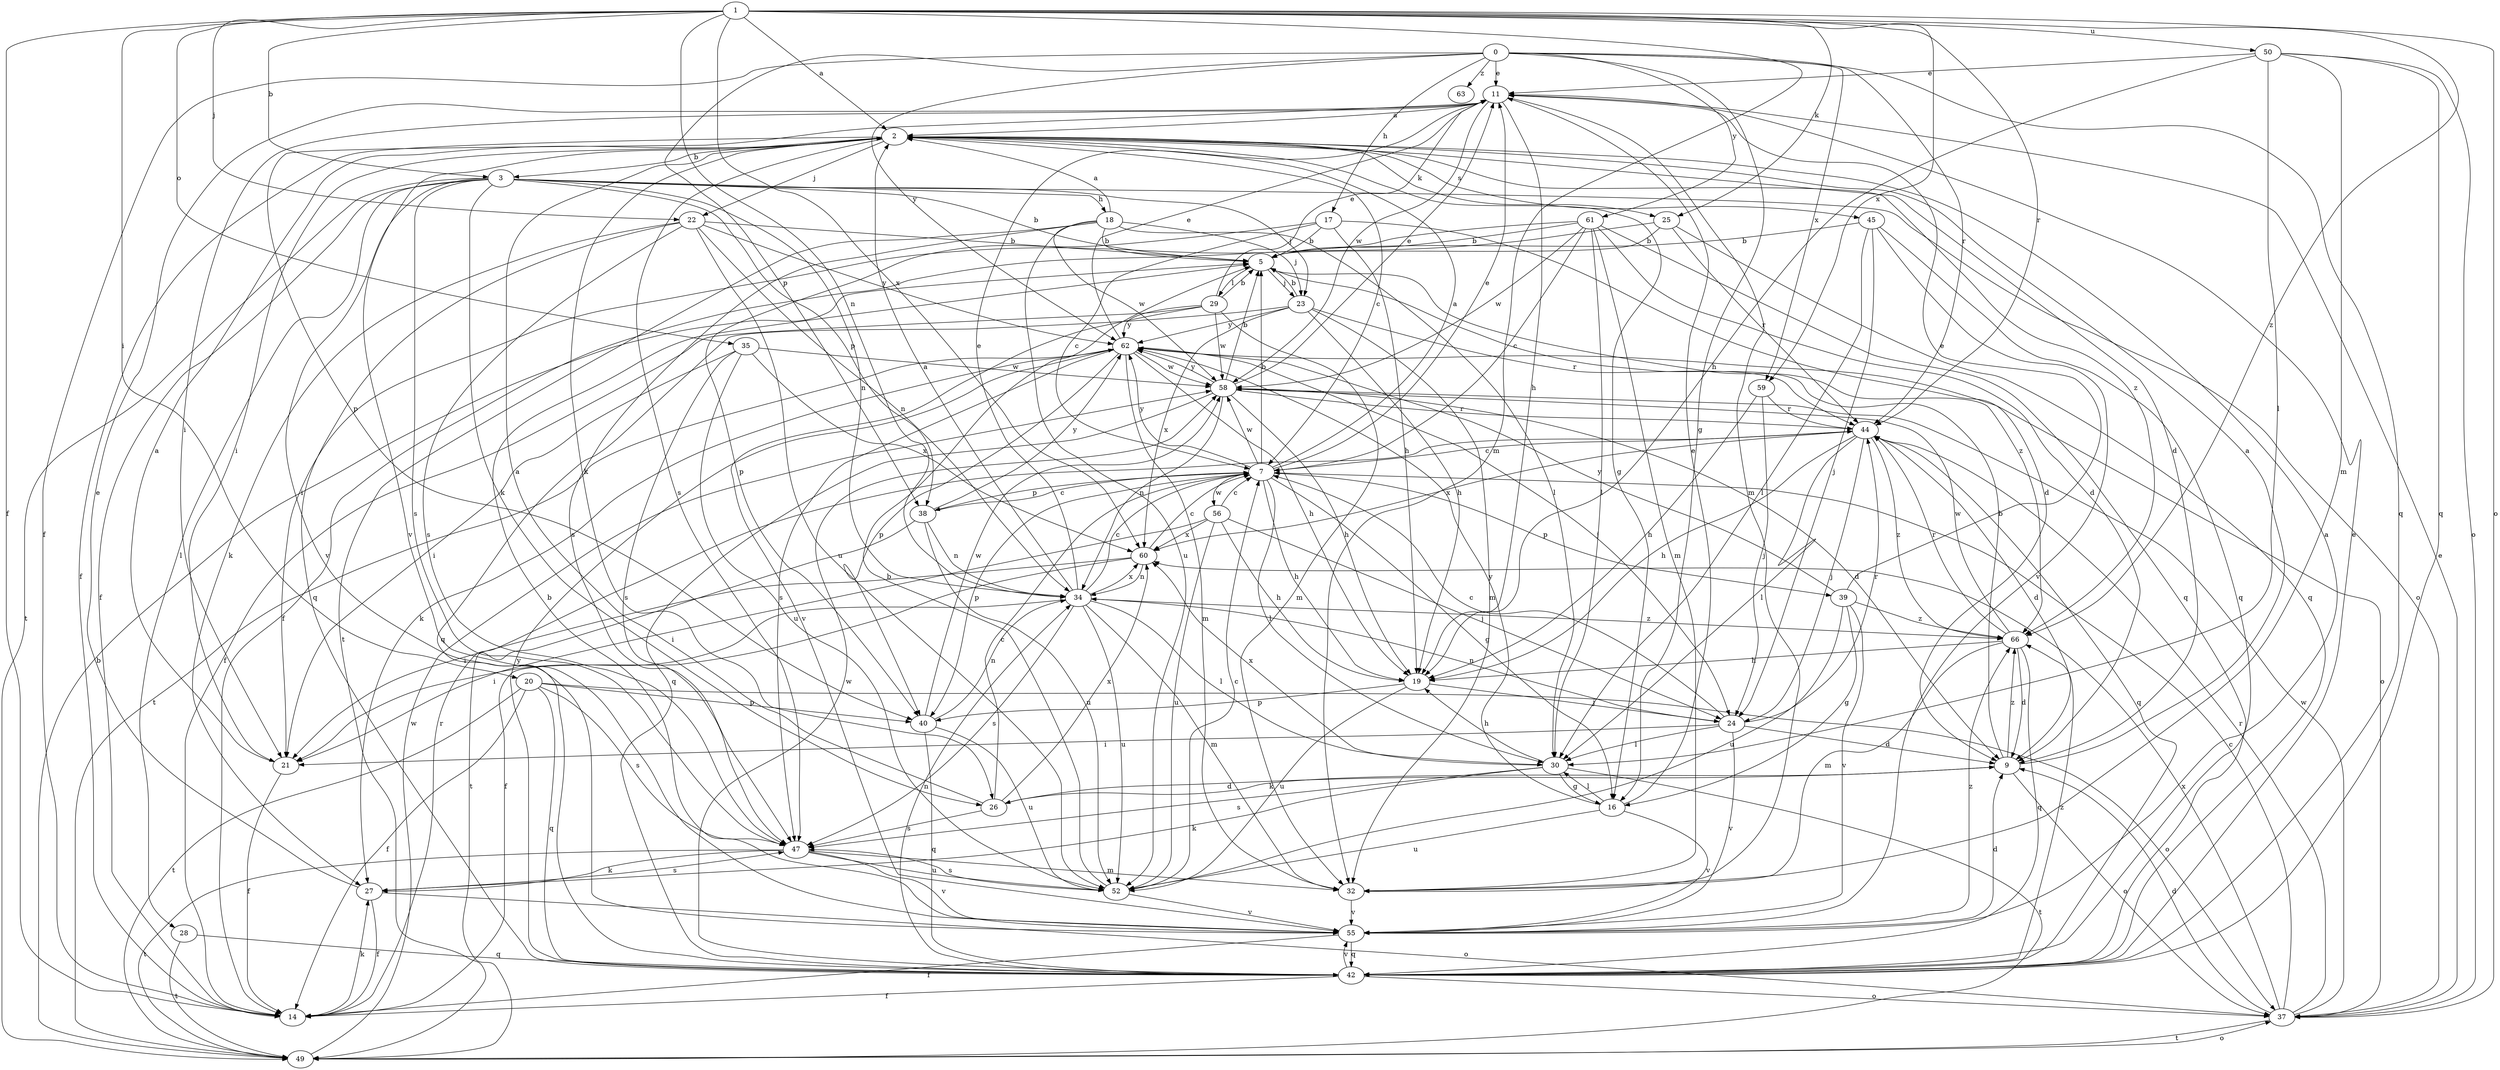 strict digraph  {
0;
1;
2;
3;
5;
7;
9;
11;
14;
16;
17;
18;
19;
20;
21;
22;
23;
24;
25;
26;
27;
28;
29;
30;
32;
34;
35;
37;
38;
39;
40;
42;
44;
45;
47;
49;
50;
52;
55;
56;
58;
59;
60;
61;
62;
63;
66;
0 -> 11  [label=e];
0 -> 14  [label=f];
0 -> 16  [label=g];
0 -> 17  [label=h];
0 -> 38  [label=p];
0 -> 42  [label=q];
0 -> 44  [label=r];
0 -> 59  [label=x];
0 -> 61  [label=y];
0 -> 62  [label=y];
0 -> 63  [label=z];
1 -> 2  [label=a];
1 -> 3  [label=b];
1 -> 14  [label=f];
1 -> 20  [label=i];
1 -> 22  [label=j];
1 -> 25  [label=k];
1 -> 32  [label=m];
1 -> 34  [label=n];
1 -> 35  [label=o];
1 -> 37  [label=o];
1 -> 44  [label=r];
1 -> 50  [label=u];
1 -> 59  [label=x];
1 -> 60  [label=x];
1 -> 66  [label=z];
2 -> 3  [label=b];
2 -> 7  [label=c];
2 -> 9  [label=d];
2 -> 14  [label=f];
2 -> 16  [label=g];
2 -> 21  [label=i];
2 -> 22  [label=j];
2 -> 25  [label=k];
2 -> 26  [label=k];
2 -> 45  [label=s];
2 -> 47  [label=s];
2 -> 55  [label=v];
2 -> 66  [label=z];
3 -> 5  [label=b];
3 -> 14  [label=f];
3 -> 18  [label=h];
3 -> 23  [label=j];
3 -> 26  [label=k];
3 -> 28  [label=l];
3 -> 34  [label=n];
3 -> 37  [label=o];
3 -> 38  [label=p];
3 -> 47  [label=s];
3 -> 49  [label=t];
3 -> 55  [label=v];
5 -> 23  [label=j];
5 -> 29  [label=l];
5 -> 66  [label=z];
7 -> 2  [label=a];
7 -> 5  [label=b];
7 -> 11  [label=e];
7 -> 16  [label=g];
7 -> 19  [label=h];
7 -> 30  [label=l];
7 -> 38  [label=p];
7 -> 39  [label=p];
7 -> 40  [label=p];
7 -> 56  [label=w];
7 -> 58  [label=w];
7 -> 62  [label=y];
9 -> 2  [label=a];
9 -> 5  [label=b];
9 -> 26  [label=k];
9 -> 37  [label=o];
9 -> 66  [label=z];
11 -> 2  [label=a];
11 -> 19  [label=h];
11 -> 21  [label=i];
11 -> 32  [label=m];
11 -> 40  [label=p];
11 -> 58  [label=w];
14 -> 27  [label=k];
14 -> 44  [label=r];
16 -> 11  [label=e];
16 -> 30  [label=l];
16 -> 52  [label=u];
16 -> 55  [label=v];
16 -> 62  [label=y];
17 -> 5  [label=b];
17 -> 7  [label=c];
17 -> 9  [label=d];
17 -> 19  [label=h];
17 -> 40  [label=p];
18 -> 2  [label=a];
18 -> 5  [label=b];
18 -> 23  [label=j];
18 -> 30  [label=l];
18 -> 47  [label=s];
18 -> 49  [label=t];
18 -> 52  [label=u];
18 -> 58  [label=w];
19 -> 24  [label=j];
19 -> 40  [label=p];
19 -> 52  [label=u];
20 -> 14  [label=f];
20 -> 37  [label=o];
20 -> 40  [label=p];
20 -> 42  [label=q];
20 -> 47  [label=s];
20 -> 49  [label=t];
21 -> 2  [label=a];
21 -> 14  [label=f];
22 -> 5  [label=b];
22 -> 27  [label=k];
22 -> 34  [label=n];
22 -> 42  [label=q];
22 -> 47  [label=s];
22 -> 52  [label=u];
22 -> 62  [label=y];
23 -> 5  [label=b];
23 -> 19  [label=h];
23 -> 32  [label=m];
23 -> 42  [label=q];
23 -> 44  [label=r];
23 -> 60  [label=x];
23 -> 62  [label=y];
24 -> 7  [label=c];
24 -> 9  [label=d];
24 -> 21  [label=i];
24 -> 30  [label=l];
24 -> 34  [label=n];
24 -> 44  [label=r];
24 -> 55  [label=v];
25 -> 5  [label=b];
25 -> 14  [label=f];
25 -> 42  [label=q];
25 -> 44  [label=r];
26 -> 2  [label=a];
26 -> 7  [label=c];
26 -> 9  [label=d];
26 -> 47  [label=s];
26 -> 60  [label=x];
27 -> 11  [label=e];
27 -> 14  [label=f];
27 -> 37  [label=o];
27 -> 47  [label=s];
28 -> 42  [label=q];
28 -> 49  [label=t];
29 -> 5  [label=b];
29 -> 11  [label=e];
29 -> 14  [label=f];
29 -> 32  [label=m];
29 -> 55  [label=v];
29 -> 58  [label=w];
29 -> 62  [label=y];
30 -> 16  [label=g];
30 -> 19  [label=h];
30 -> 27  [label=k];
30 -> 47  [label=s];
30 -> 49  [label=t];
30 -> 60  [label=x];
32 -> 55  [label=v];
34 -> 2  [label=a];
34 -> 7  [label=c];
34 -> 11  [label=e];
34 -> 21  [label=i];
34 -> 30  [label=l];
34 -> 32  [label=m];
34 -> 47  [label=s];
34 -> 52  [label=u];
34 -> 60  [label=x];
34 -> 66  [label=z];
35 -> 21  [label=i];
35 -> 47  [label=s];
35 -> 52  [label=u];
35 -> 58  [label=w];
35 -> 60  [label=x];
37 -> 7  [label=c];
37 -> 9  [label=d];
37 -> 11  [label=e];
37 -> 44  [label=r];
37 -> 49  [label=t];
37 -> 58  [label=w];
37 -> 60  [label=x];
38 -> 7  [label=c];
38 -> 34  [label=n];
38 -> 49  [label=t];
38 -> 52  [label=u];
38 -> 62  [label=y];
39 -> 11  [label=e];
39 -> 16  [label=g];
39 -> 52  [label=u];
39 -> 55  [label=v];
39 -> 62  [label=y];
39 -> 66  [label=z];
40 -> 34  [label=n];
40 -> 42  [label=q];
40 -> 52  [label=u];
40 -> 58  [label=w];
42 -> 11  [label=e];
42 -> 14  [label=f];
42 -> 34  [label=n];
42 -> 37  [label=o];
42 -> 55  [label=v];
42 -> 58  [label=w];
42 -> 62  [label=y];
42 -> 66  [label=z];
44 -> 7  [label=c];
44 -> 9  [label=d];
44 -> 19  [label=h];
44 -> 24  [label=j];
44 -> 30  [label=l];
44 -> 42  [label=q];
44 -> 60  [label=x];
44 -> 66  [label=z];
45 -> 5  [label=b];
45 -> 24  [label=j];
45 -> 30  [label=l];
45 -> 42  [label=q];
45 -> 55  [label=v];
47 -> 27  [label=k];
47 -> 32  [label=m];
47 -> 49  [label=t];
47 -> 52  [label=u];
47 -> 55  [label=v];
49 -> 5  [label=b];
49 -> 37  [label=o];
49 -> 58  [label=w];
50 -> 11  [label=e];
50 -> 19  [label=h];
50 -> 30  [label=l];
50 -> 32  [label=m];
50 -> 37  [label=o];
50 -> 42  [label=q];
52 -> 5  [label=b];
52 -> 7  [label=c];
52 -> 47  [label=s];
52 -> 55  [label=v];
55 -> 2  [label=a];
55 -> 5  [label=b];
55 -> 9  [label=d];
55 -> 14  [label=f];
55 -> 42  [label=q];
55 -> 66  [label=z];
56 -> 7  [label=c];
56 -> 19  [label=h];
56 -> 21  [label=i];
56 -> 24  [label=j];
56 -> 52  [label=u];
56 -> 60  [label=x];
58 -> 5  [label=b];
58 -> 9  [label=d];
58 -> 11  [label=e];
58 -> 19  [label=h];
58 -> 34  [label=n];
58 -> 42  [label=q];
58 -> 44  [label=r];
58 -> 62  [label=y];
59 -> 19  [label=h];
59 -> 24  [label=j];
59 -> 44  [label=r];
60 -> 7  [label=c];
60 -> 14  [label=f];
60 -> 21  [label=i];
60 -> 34  [label=n];
61 -> 5  [label=b];
61 -> 7  [label=c];
61 -> 9  [label=d];
61 -> 21  [label=i];
61 -> 30  [label=l];
61 -> 32  [label=m];
61 -> 42  [label=q];
61 -> 58  [label=w];
62 -> 11  [label=e];
62 -> 19  [label=h];
62 -> 24  [label=j];
62 -> 27  [label=k];
62 -> 32  [label=m];
62 -> 37  [label=o];
62 -> 40  [label=p];
62 -> 47  [label=s];
62 -> 49  [label=t];
62 -> 58  [label=w];
66 -> 9  [label=d];
66 -> 19  [label=h];
66 -> 32  [label=m];
66 -> 42  [label=q];
66 -> 44  [label=r];
66 -> 58  [label=w];
}
